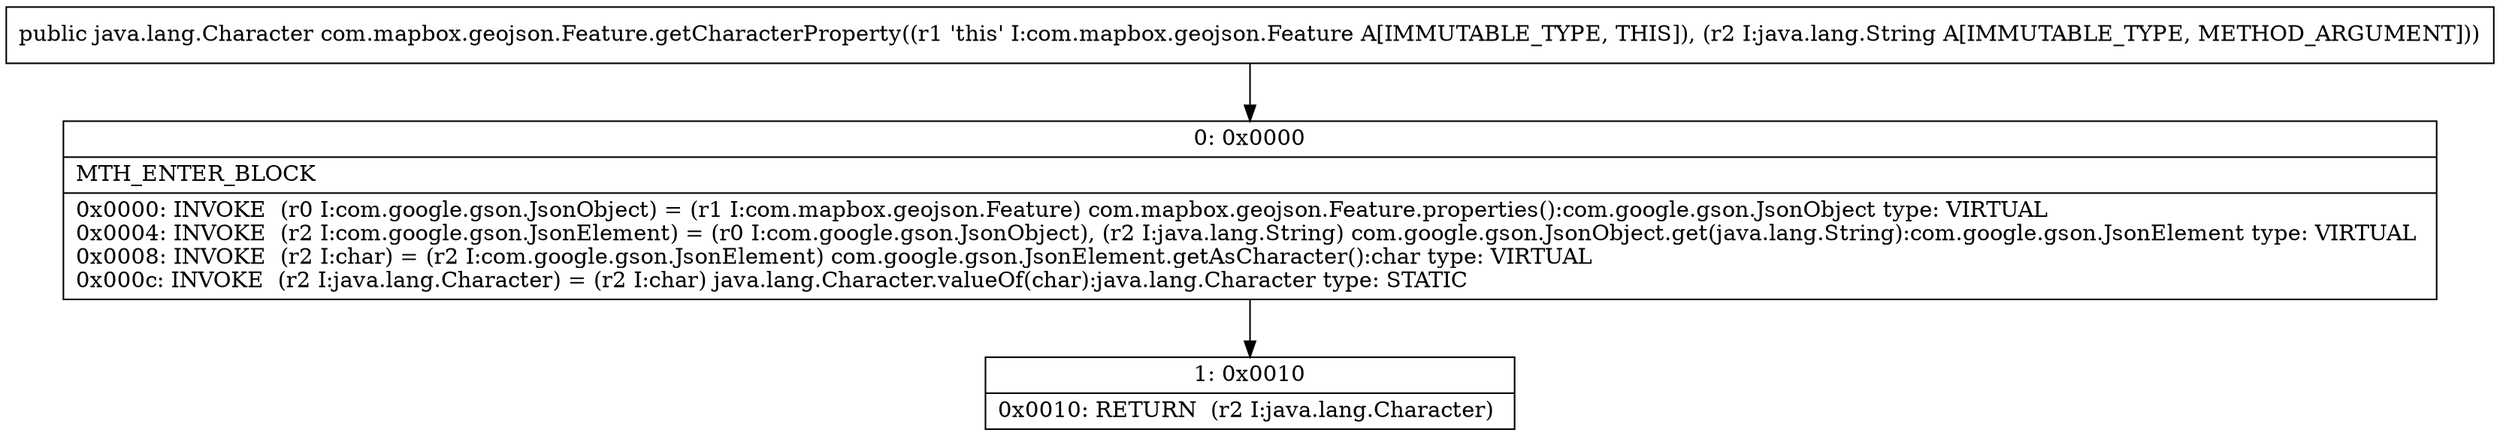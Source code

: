 digraph "CFG forcom.mapbox.geojson.Feature.getCharacterProperty(Ljava\/lang\/String;)Ljava\/lang\/Character;" {
Node_0 [shape=record,label="{0\:\ 0x0000|MTH_ENTER_BLOCK\l|0x0000: INVOKE  (r0 I:com.google.gson.JsonObject) = (r1 I:com.mapbox.geojson.Feature) com.mapbox.geojson.Feature.properties():com.google.gson.JsonObject type: VIRTUAL \l0x0004: INVOKE  (r2 I:com.google.gson.JsonElement) = (r0 I:com.google.gson.JsonObject), (r2 I:java.lang.String) com.google.gson.JsonObject.get(java.lang.String):com.google.gson.JsonElement type: VIRTUAL \l0x0008: INVOKE  (r2 I:char) = (r2 I:com.google.gson.JsonElement) com.google.gson.JsonElement.getAsCharacter():char type: VIRTUAL \l0x000c: INVOKE  (r2 I:java.lang.Character) = (r2 I:char) java.lang.Character.valueOf(char):java.lang.Character type: STATIC \l}"];
Node_1 [shape=record,label="{1\:\ 0x0010|0x0010: RETURN  (r2 I:java.lang.Character) \l}"];
MethodNode[shape=record,label="{public java.lang.Character com.mapbox.geojson.Feature.getCharacterProperty((r1 'this' I:com.mapbox.geojson.Feature A[IMMUTABLE_TYPE, THIS]), (r2 I:java.lang.String A[IMMUTABLE_TYPE, METHOD_ARGUMENT])) }"];
MethodNode -> Node_0;
Node_0 -> Node_1;
}

